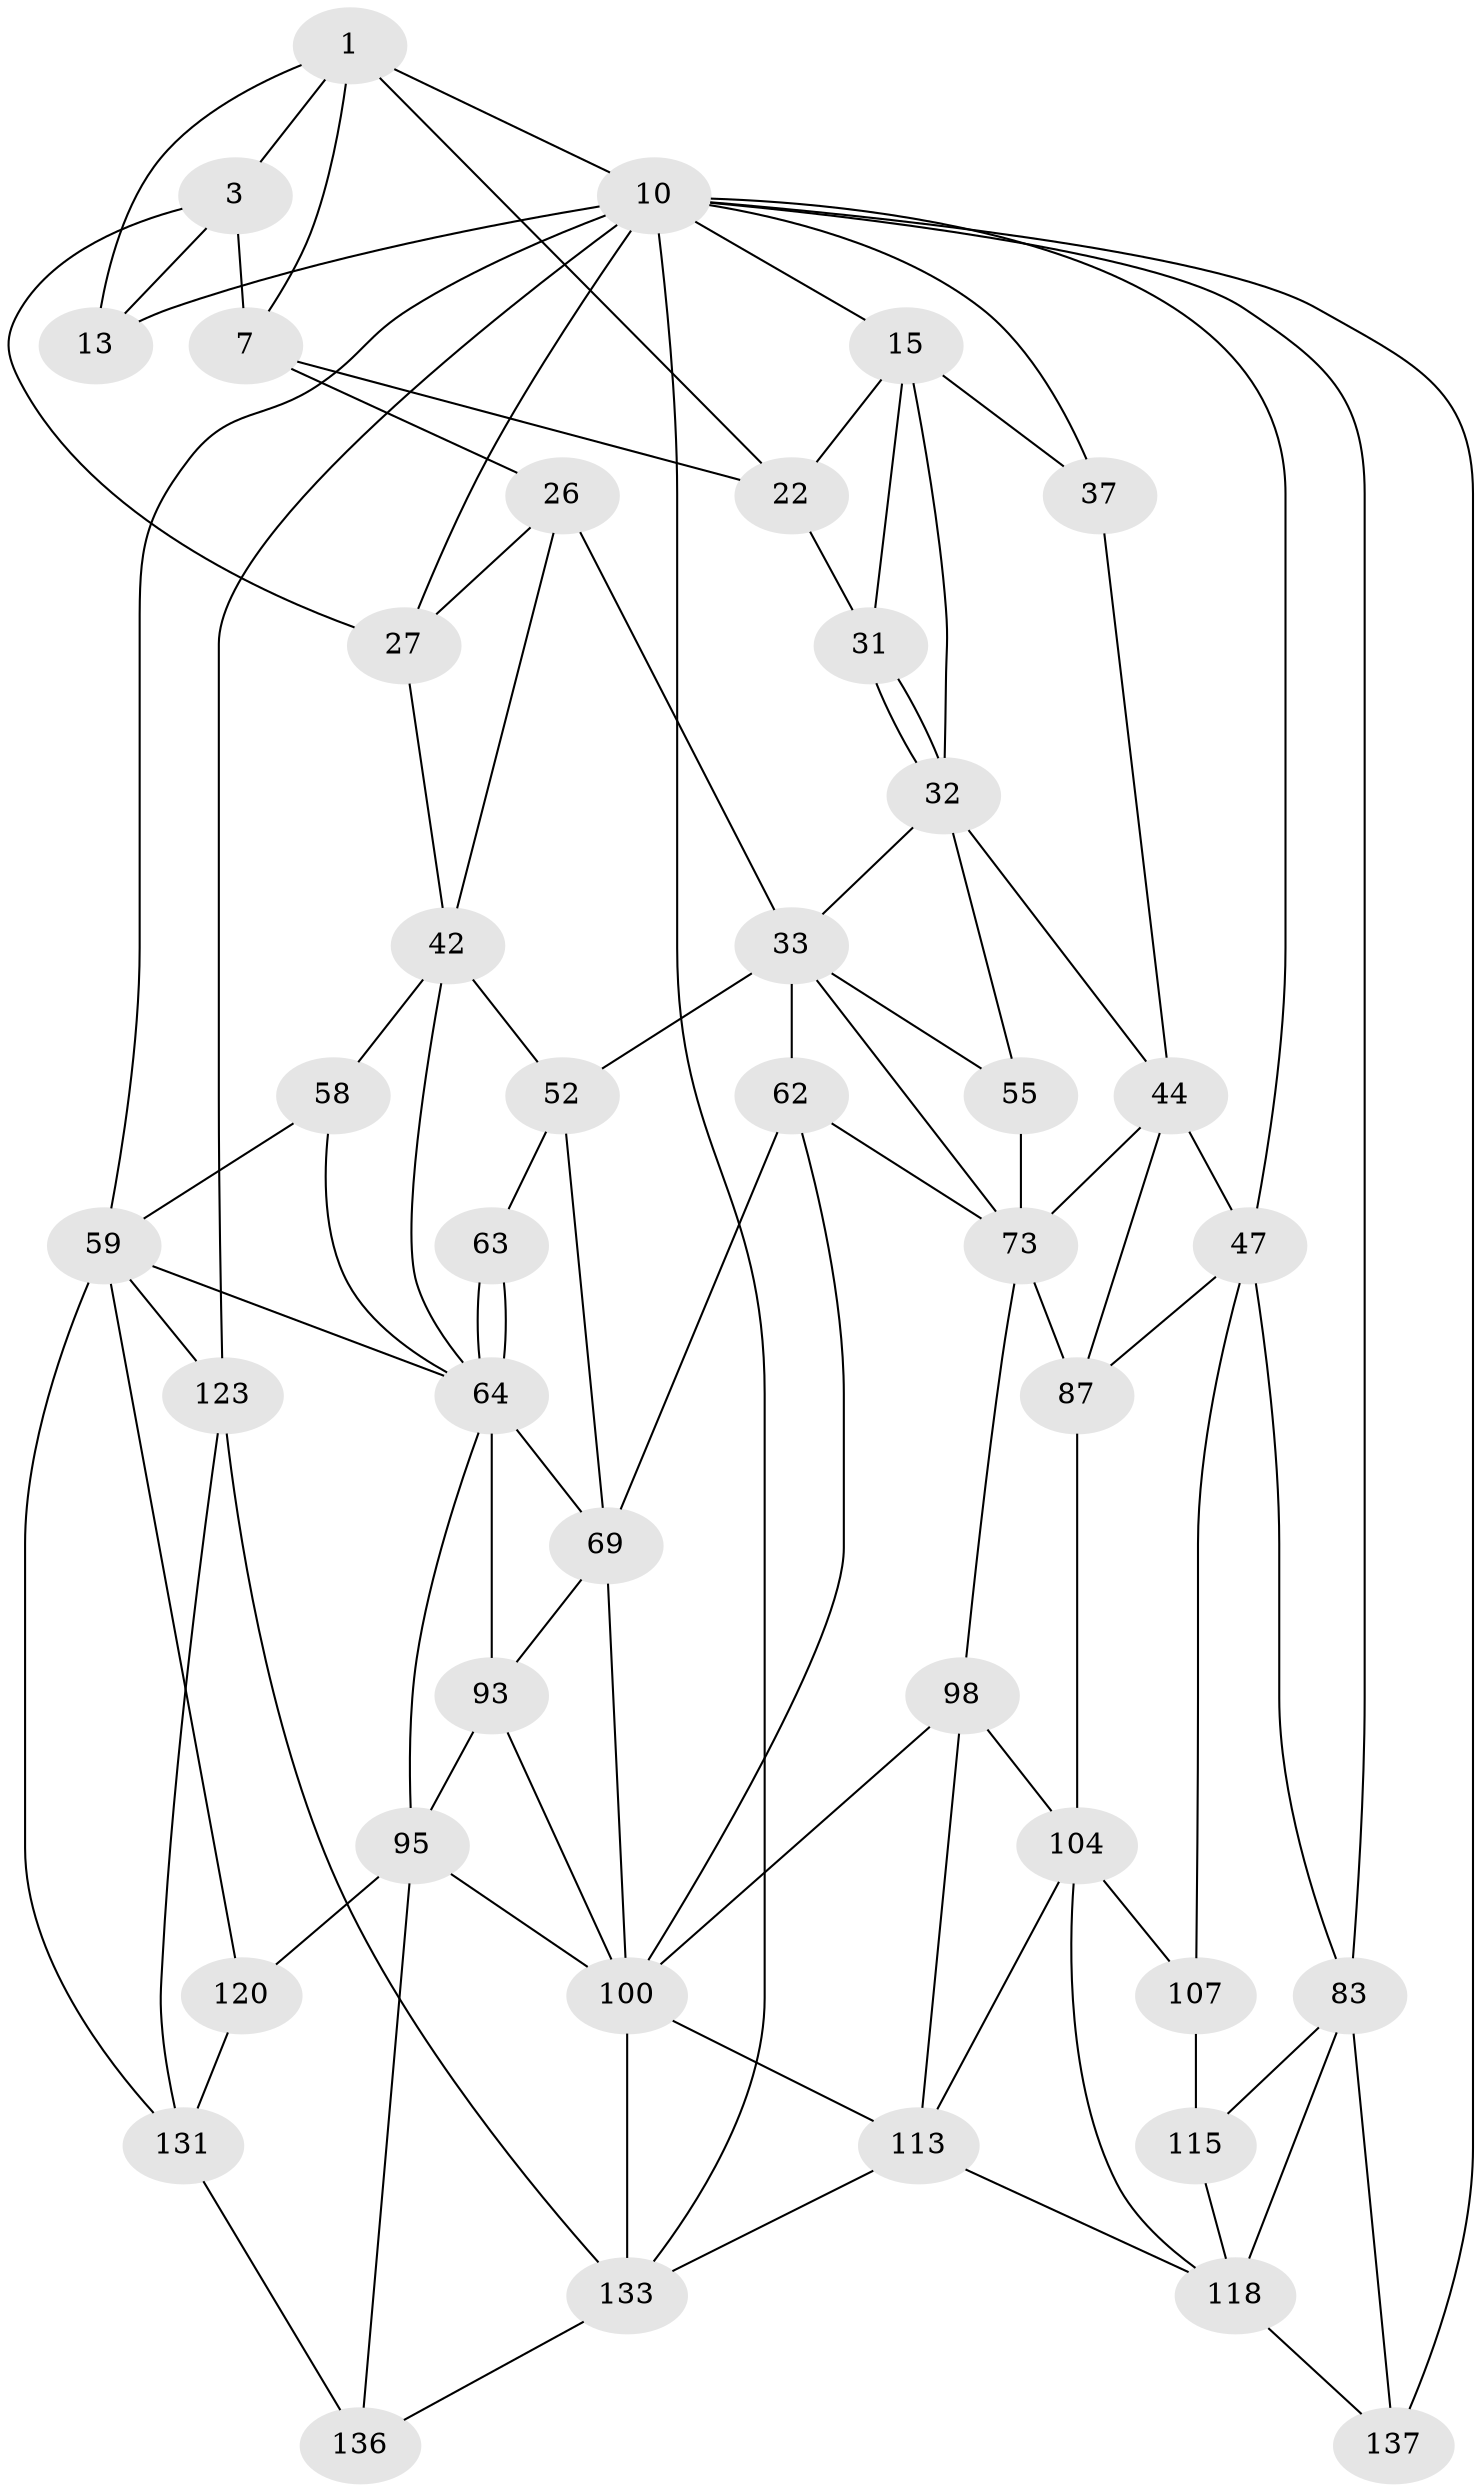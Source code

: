// original degree distribution, {3: 0.02142857142857143, 5: 0.5642857142857143, 4: 0.20714285714285716, 6: 0.20714285714285716}
// Generated by graph-tools (version 1.1) at 2025/21/03/04/25 18:21:27]
// undirected, 42 vertices, 96 edges
graph export_dot {
graph [start="1"]
  node [color=gray90,style=filled];
  1 [pos="+0.36324037466092246+0",super="+6+2"];
  3 [pos="+0.2104584153592252+0.05379653473470693",super="+4+28"];
  7 [pos="+0.4698035869586106+0.05845273258754746",super="+24+8"];
  10 [pos="+0.8437152273134076+0",super="+11"];
  13 [pos="+0+0"];
  15 [pos="+0.9006531010736027+0",super="+16+18"];
  22 [pos="+0.7072164946782836+0",super="+23"];
  26 [pos="+0.3420202432036304+0.185963245369637",super="+34"];
  27 [pos="+0.3156395966482755+0.18899266735655346",super="+40"];
  31 [pos="+0.535598305033318+0.2004321018837836",super="+35"];
  32 [pos="+0.5157877115808904+0.309942190465349",super="+43"];
  33 [pos="+0.4480620473867592+0.3391953389796936",super="+50"];
  37 [pos="+1+0.24115429810343209",super="+39"];
  42 [pos="+0.1718749628363424+0.35350372022964155",super="+54"];
  44 [pos="+0.8494955840867469+0.3636788958184894",super="+45+48"];
  47 [pos="+1+0.4574855398333151",super="+86"];
  52 [pos="+0.4012918554978155+0.44333372043824126",super="+53+65"];
  55 [pos="+0.6718457370185466+0.42012355023290726"];
  58 [pos="+0.11516446699036724+0.4671696022213084"];
  59 [pos="+0+0.5767092357749634",super="+60"];
  62 [pos="+0.5175242167677437+0.5331697568971536",super="+67"];
  63 [pos="+0.31709349111142615+0.5096165936086448",super="+66"];
  64 [pos="+0.21921557709475606+0.53696512086976",super="+71"];
  69 [pos="+0.44526955474009966+0.577981064331904",super="+101+70"];
  73 [pos="+0.759937957292899+0.5299931753982393",super="+77+74"];
  83 [pos="+1+1",super="+84+132"];
  87 [pos="+0.8281155290992003+0.6416425829766675",super="+88"];
  93 [pos="+0.323429586439335+0.6079888085313795",super="+94"];
  95 [pos="+0.25704563522365675+0.7602113800946926",super="+112+96"];
  98 [pos="+0.5765432546997358+0.7027866528338075",super="+99"];
  100 [pos="+0.5014356062906649+0.6953809133877248",super="+102"];
  104 [pos="+0.7455282356999764+0.7347969619211282",super="+108+105"];
  107 [pos="+0.8751368698377283+0.7336401370469361"];
  113 [pos="+0.5167109800869903+0.8321028771180179",super="+117+114"];
  115 [pos="+0.8975747366789879+0.7869130627553107",super="+116"];
  118 [pos="+0.8171895787835592+0.8176541392701288",super="+125+119"];
  120 [pos="+0.05288802045415158+0.775472535563388",super="+129"];
  123 [pos="+0+1",super="+140"];
  131 [pos="+0.06649379820032586+0.9113501751303532",super="+139"];
  133 [pos="+0.44062060976803397+0.899294588267743",super="+134"];
  136 [pos="+0.22993004903389289+0.8678032937379838"];
  137 [pos="+0.6619542741054383+0.9676933465325029"];
  1 -- 10;
  1 -- 22;
  1 -- 7;
  1 -- 3;
  1 -- 13;
  3 -- 7 [weight=3];
  3 -- 27 [weight=2];
  3 -- 13;
  7 -- 26;
  7 -- 22;
  10 -- 37;
  10 -- 137;
  10 -- 13;
  10 -- 47;
  10 -- 83;
  10 -- 123 [weight=2];
  10 -- 133;
  10 -- 15;
  10 -- 59;
  10 -- 27;
  15 -- 32;
  15 -- 37 [weight=2];
  15 -- 22;
  15 -- 31 [weight=2];
  22 -- 31;
  26 -- 27;
  26 -- 33;
  26 -- 42;
  27 -- 42;
  31 -- 32;
  31 -- 32;
  32 -- 33;
  32 -- 44;
  32 -- 55;
  33 -- 52;
  33 -- 55;
  33 -- 73;
  33 -- 62 [weight=3];
  37 -- 44;
  42 -- 64;
  42 -- 52;
  42 -- 58;
  44 -- 73 [weight=2];
  44 -- 87;
  44 -- 47;
  47 -- 107;
  47 -- 83 [weight=2];
  47 -- 87;
  52 -- 63 [weight=2];
  52 -- 69;
  55 -- 73;
  58 -- 59;
  58 -- 64;
  59 -- 64;
  59 -- 131;
  59 -- 120;
  59 -- 123;
  62 -- 100;
  62 -- 69;
  62 -- 73;
  63 -- 64 [weight=2];
  63 -- 64;
  64 -- 93;
  64 -- 95;
  64 -- 69;
  69 -- 93;
  69 -- 100;
  73 -- 87 [weight=2];
  73 -- 98;
  83 -- 115 [weight=2];
  83 -- 118 [weight=2];
  83 -- 137;
  87 -- 104;
  93 -- 95;
  93 -- 100;
  95 -- 136;
  95 -- 120 [weight=2];
  95 -- 100;
  98 -- 104;
  98 -- 113;
  98 -- 100;
  100 -- 133;
  100 -- 113;
  104 -- 107;
  104 -- 113;
  104 -- 118;
  107 -- 115;
  113 -- 133;
  113 -- 118;
  115 -- 118;
  118 -- 137;
  120 -- 131;
  123 -- 131;
  123 -- 133;
  131 -- 136;
  133 -- 136;
}
